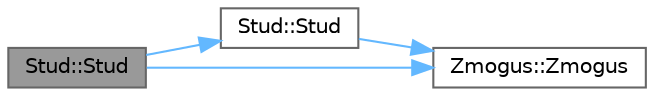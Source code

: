digraph "Stud::Stud"
{
 // LATEX_PDF_SIZE
  bgcolor="transparent";
  edge [fontname=Helvetica,fontsize=10,labelfontname=Helvetica,labelfontsize=10];
  node [fontname=Helvetica,fontsize=10,shape=box,height=0.2,width=0.4];
  rankdir="LR";
  Node1 [id="Node000001",label="Stud::Stud",height=0.2,width=0.4,color="gray40", fillcolor="grey60", style="filled", fontcolor="black",tooltip=" "];
  Node1 -> Node2 [id="edge4_Node000001_Node000002",color="steelblue1",style="solid",tooltip=" "];
  Node2 [id="Node000002",label="Stud::Stud",height=0.2,width=0.4,color="grey40", fillcolor="white", style="filled",URL="$class_stud.html#a97585839898d45dc9fc815d5b36e2b69",tooltip=" "];
  Node2 -> Node3 [id="edge5_Node000002_Node000003",color="steelblue1",style="solid",tooltip=" "];
  Node3 [id="Node000003",label="Zmogus::Zmogus",height=0.2,width=0.4,color="grey40", fillcolor="white", style="filled",URL="$class_zmogus.html#aa7a8ba4d3c4778f9b35d59eef3e72574",tooltip=" "];
  Node1 -> Node3 [id="edge6_Node000001_Node000003",color="steelblue1",style="solid",tooltip=" "];
}

